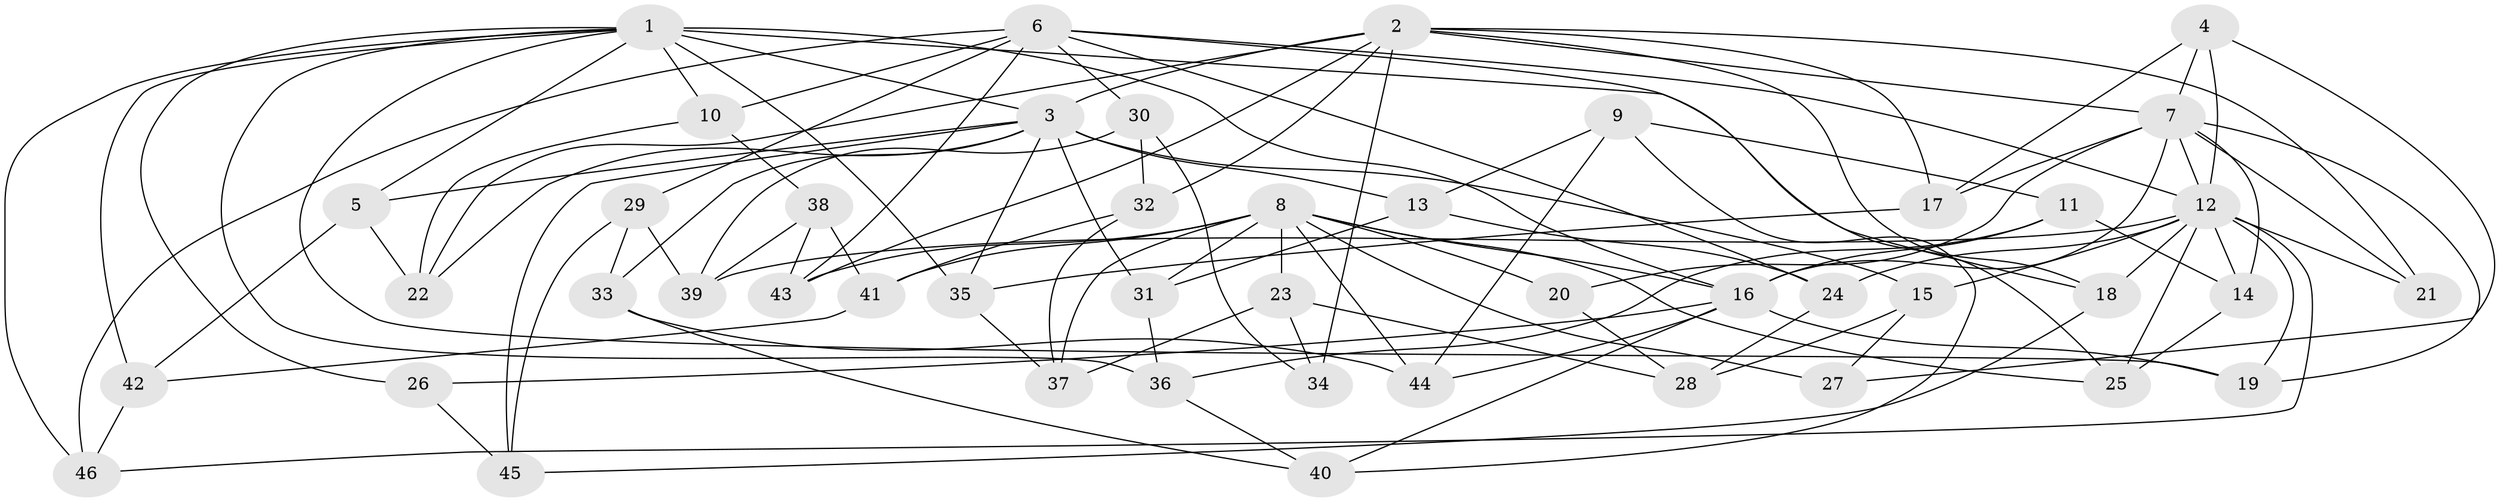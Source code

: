 // original degree distribution, {4: 1.0}
// Generated by graph-tools (version 1.1) at 2025/53/03/04/25 22:53:55]
// undirected, 46 vertices, 112 edges
graph export_dot {
  node [color=gray90,style=filled];
  1;
  2;
  3;
  4;
  5;
  6;
  7;
  8;
  9;
  10;
  11;
  12;
  13;
  14;
  15;
  16;
  17;
  18;
  19;
  20;
  21;
  22;
  23;
  24;
  25;
  26;
  27;
  28;
  29;
  30;
  31;
  32;
  33;
  34;
  35;
  36;
  37;
  38;
  39;
  40;
  41;
  42;
  43;
  44;
  45;
  46;
  1 -- 3 [weight=1.0];
  1 -- 5 [weight=1.0];
  1 -- 10 [weight=1.0];
  1 -- 16 [weight=2.0];
  1 -- 18 [weight=1.0];
  1 -- 19 [weight=1.0];
  1 -- 26 [weight=1.0];
  1 -- 35 [weight=1.0];
  1 -- 36 [weight=1.0];
  1 -- 42 [weight=1.0];
  1 -- 46 [weight=1.0];
  2 -- 3 [weight=1.0];
  2 -- 7 [weight=1.0];
  2 -- 17 [weight=1.0];
  2 -- 18 [weight=1.0];
  2 -- 21 [weight=1.0];
  2 -- 22 [weight=1.0];
  2 -- 32 [weight=1.0];
  2 -- 34 [weight=2.0];
  2 -- 43 [weight=1.0];
  3 -- 5 [weight=1.0];
  3 -- 13 [weight=1.0];
  3 -- 15 [weight=1.0];
  3 -- 22 [weight=1.0];
  3 -- 31 [weight=1.0];
  3 -- 33 [weight=1.0];
  3 -- 35 [weight=1.0];
  3 -- 45 [weight=1.0];
  4 -- 7 [weight=1.0];
  4 -- 12 [weight=1.0];
  4 -- 17 [weight=1.0];
  4 -- 27 [weight=1.0];
  5 -- 22 [weight=1.0];
  5 -- 42 [weight=1.0];
  6 -- 10 [weight=1.0];
  6 -- 12 [weight=1.0];
  6 -- 24 [weight=1.0];
  6 -- 25 [weight=1.0];
  6 -- 29 [weight=1.0];
  6 -- 30 [weight=1.0];
  6 -- 43 [weight=1.0];
  6 -- 46 [weight=1.0];
  7 -- 12 [weight=1.0];
  7 -- 14 [weight=1.0];
  7 -- 16 [weight=1.0];
  7 -- 17 [weight=1.0];
  7 -- 19 [weight=1.0];
  7 -- 20 [weight=1.0];
  7 -- 21 [weight=2.0];
  8 -- 16 [weight=1.0];
  8 -- 20 [weight=2.0];
  8 -- 23 [weight=1.0];
  8 -- 25 [weight=1.0];
  8 -- 27 [weight=2.0];
  8 -- 31 [weight=1.0];
  8 -- 37 [weight=1.0];
  8 -- 41 [weight=1.0];
  8 -- 43 [weight=1.0];
  8 -- 44 [weight=1.0];
  9 -- 11 [weight=1.0];
  9 -- 13 [weight=1.0];
  9 -- 40 [weight=1.0];
  9 -- 44 [weight=1.0];
  10 -- 22 [weight=1.0];
  10 -- 38 [weight=1.0];
  11 -- 14 [weight=1.0];
  11 -- 16 [weight=1.0];
  11 -- 36 [weight=1.0];
  12 -- 14 [weight=1.0];
  12 -- 15 [weight=1.0];
  12 -- 18 [weight=1.0];
  12 -- 19 [weight=1.0];
  12 -- 21 [weight=1.0];
  12 -- 24 [weight=1.0];
  12 -- 25 [weight=1.0];
  12 -- 39 [weight=1.0];
  12 -- 46 [weight=1.0];
  13 -- 24 [weight=1.0];
  13 -- 31 [weight=1.0];
  14 -- 25 [weight=1.0];
  15 -- 27 [weight=1.0];
  15 -- 28 [weight=1.0];
  16 -- 19 [weight=1.0];
  16 -- 26 [weight=2.0];
  16 -- 40 [weight=1.0];
  16 -- 44 [weight=1.0];
  17 -- 35 [weight=1.0];
  18 -- 45 [weight=1.0];
  20 -- 28 [weight=1.0];
  23 -- 28 [weight=1.0];
  23 -- 34 [weight=1.0];
  23 -- 37 [weight=1.0];
  24 -- 28 [weight=1.0];
  26 -- 45 [weight=1.0];
  29 -- 33 [weight=1.0];
  29 -- 39 [weight=1.0];
  29 -- 45 [weight=1.0];
  30 -- 32 [weight=1.0];
  30 -- 34 [weight=1.0];
  30 -- 39 [weight=1.0];
  31 -- 36 [weight=1.0];
  32 -- 37 [weight=1.0];
  32 -- 41 [weight=1.0];
  33 -- 40 [weight=1.0];
  33 -- 44 [weight=1.0];
  35 -- 37 [weight=1.0];
  36 -- 40 [weight=1.0];
  38 -- 39 [weight=1.0];
  38 -- 41 [weight=1.0];
  38 -- 43 [weight=1.0];
  41 -- 42 [weight=1.0];
  42 -- 46 [weight=1.0];
}
